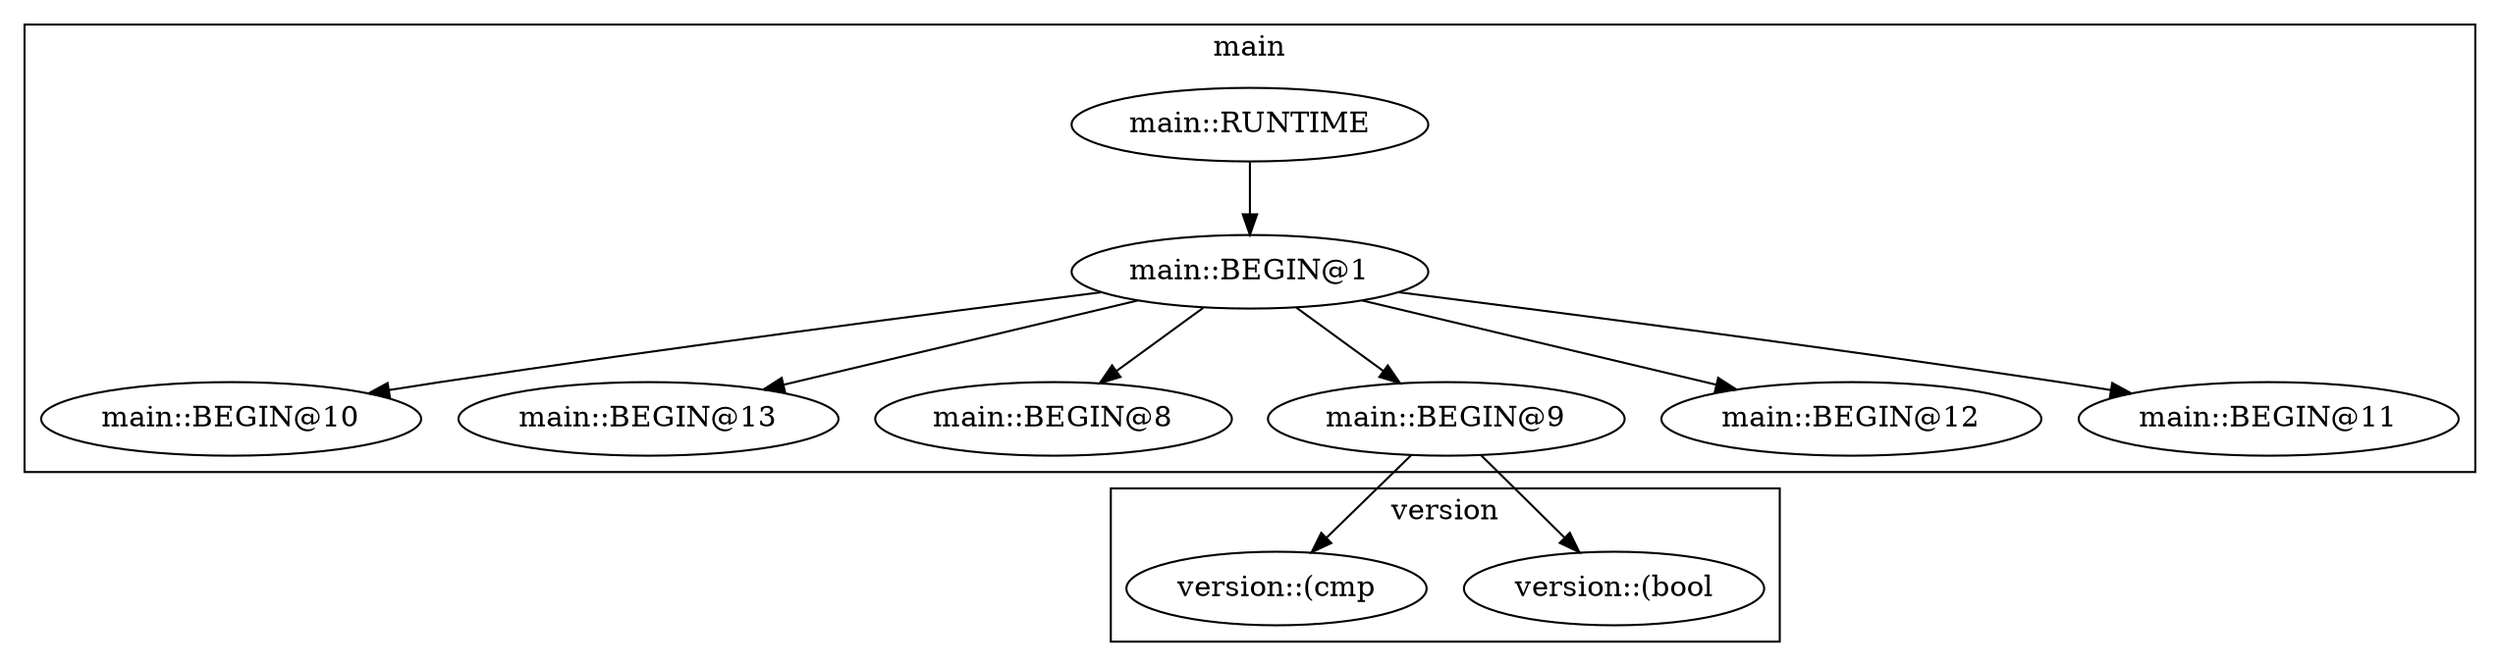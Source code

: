 digraph {
graph [overlap=false]
subgraph cluster_version {
	label="version";
	"version::(bool";
	"version::(cmp";
}
subgraph cluster_main {
	label="main";
	"main::BEGIN@10";
	"main::BEGIN@1";
	"main::BEGIN@13";
	"main::BEGIN@8";
	"main::BEGIN@9";
	"main::BEGIN@12";
	"main::RUNTIME";
	"main::BEGIN@11";
}
"main::BEGIN@1" -> "main::BEGIN@13";
"main::BEGIN@9" -> "version::(bool";
"main::BEGIN@1" -> "main::BEGIN@12";
"main::BEGIN@9" -> "version::(cmp";
"main::BEGIN@1" -> "main::BEGIN@10";
"main::BEGIN@1" -> "main::BEGIN@8";
"main::RUNTIME" -> "main::BEGIN@1";
"main::BEGIN@1" -> "main::BEGIN@9";
"main::BEGIN@1" -> "main::BEGIN@11";
}
